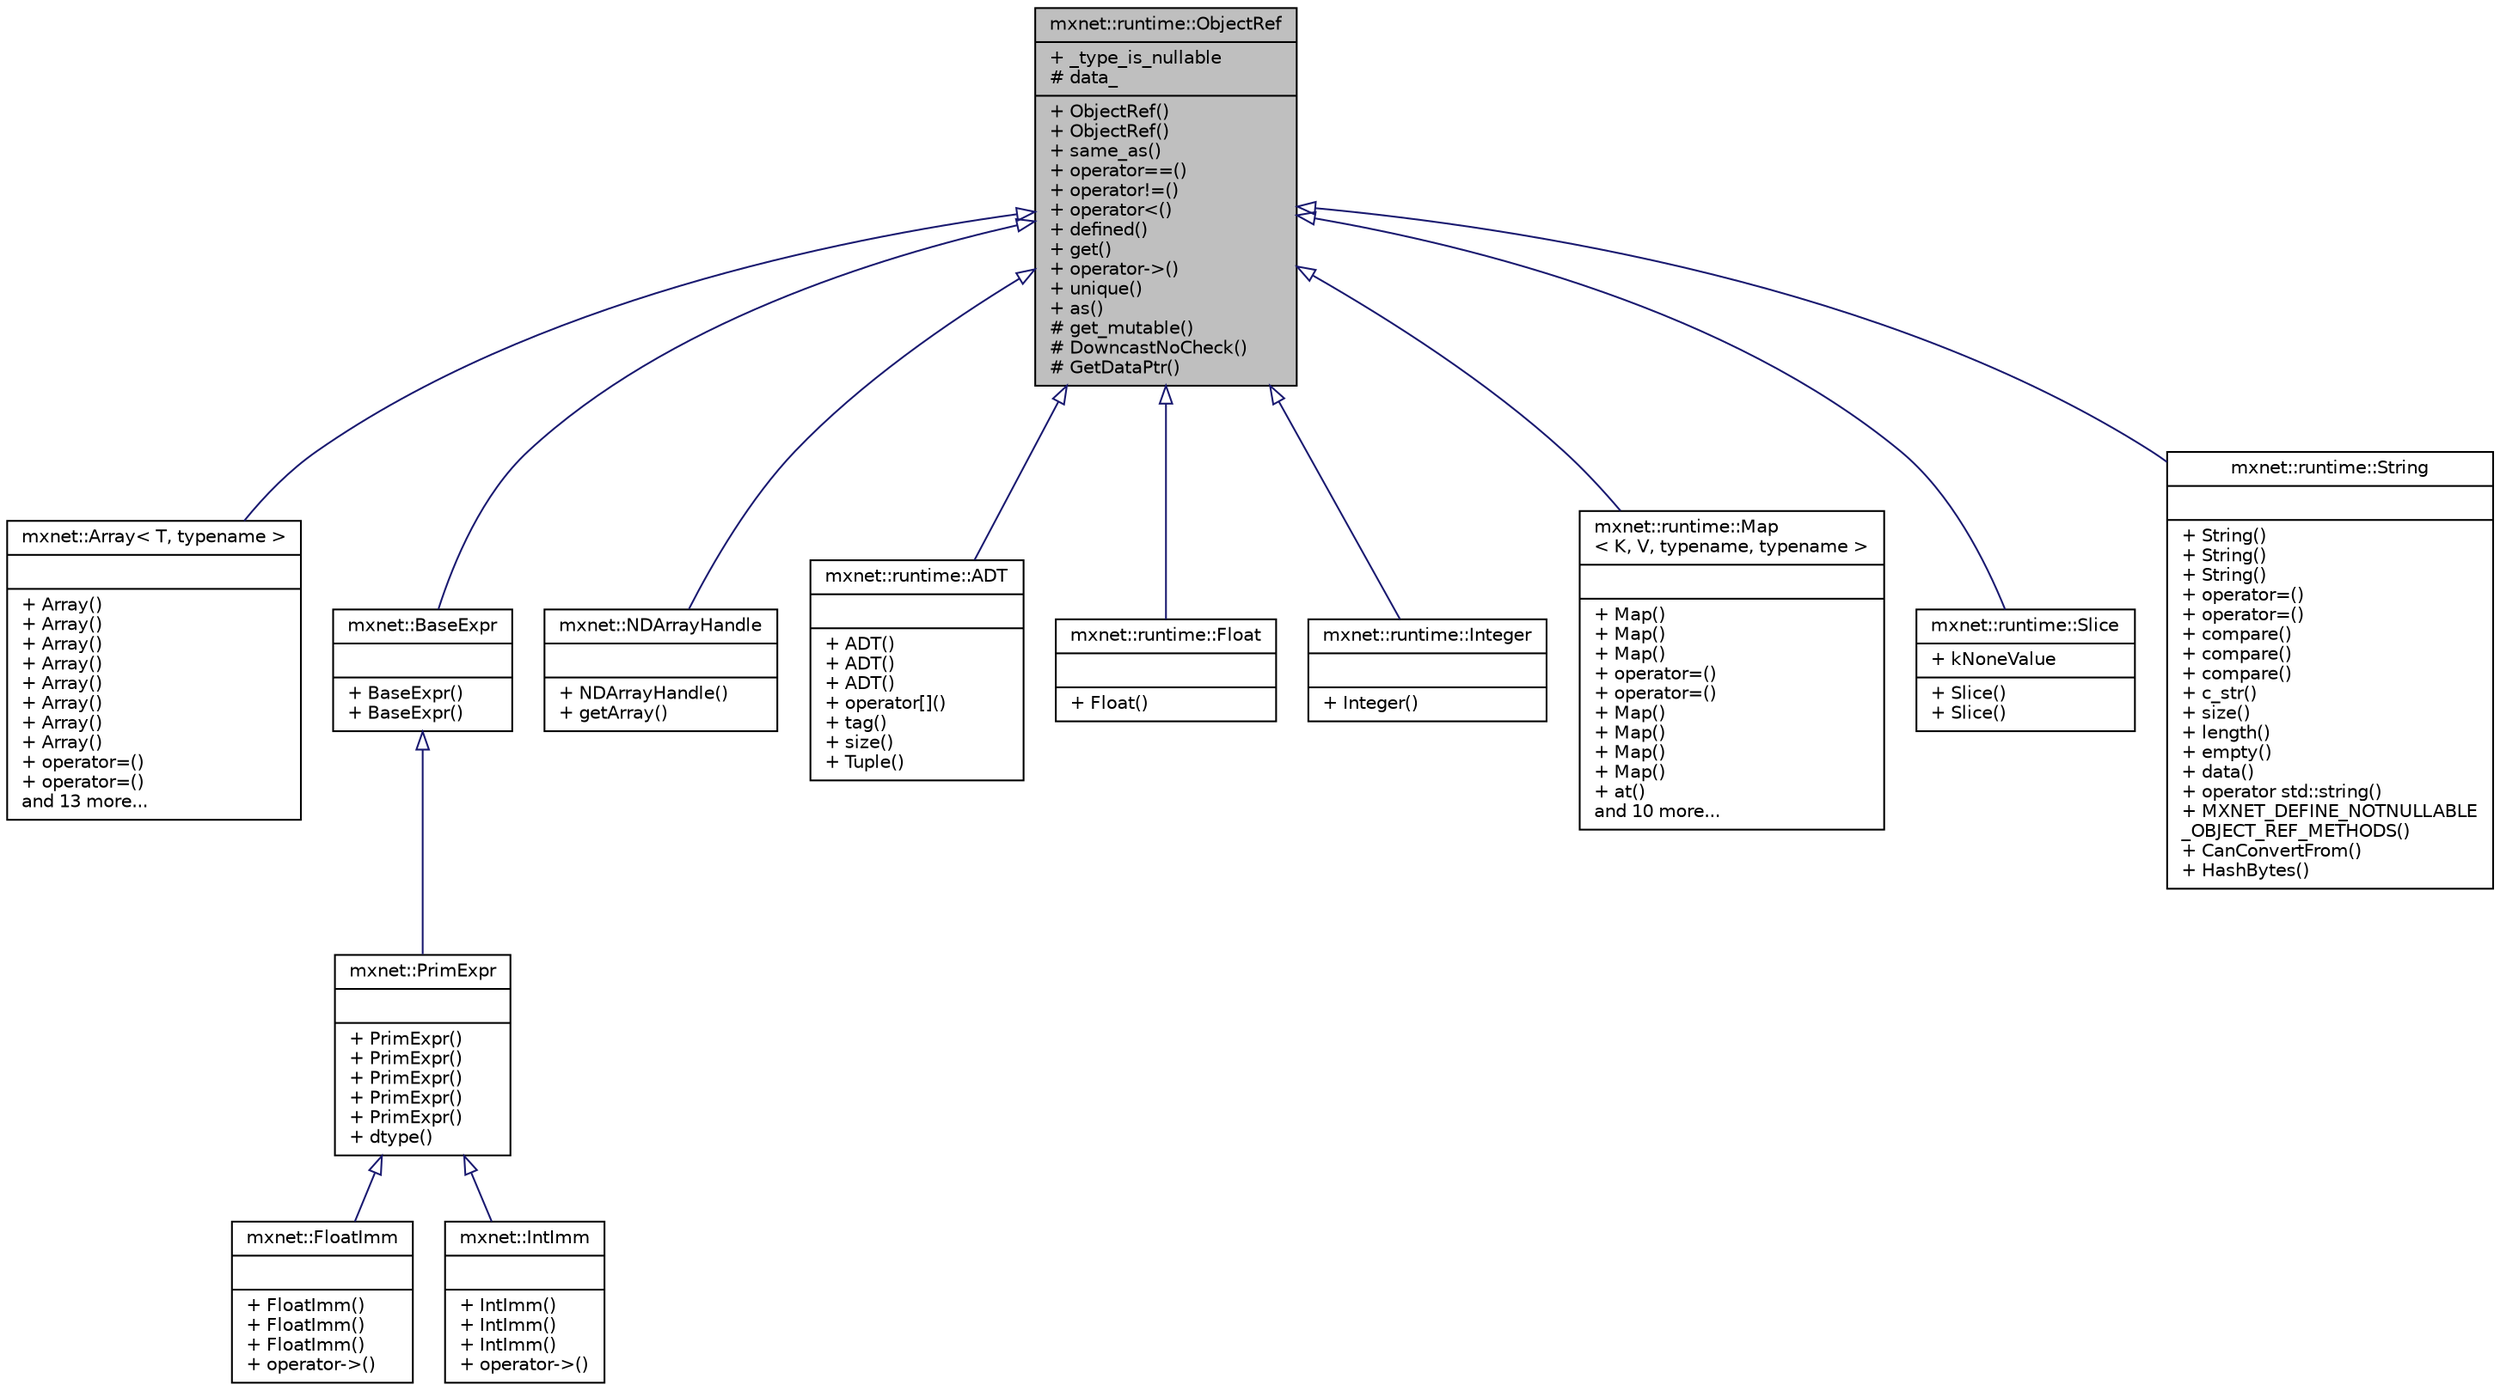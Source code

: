 digraph "mxnet::runtime::ObjectRef"
{
 // LATEX_PDF_SIZE
  edge [fontname="Helvetica",fontsize="10",labelfontname="Helvetica",labelfontsize="10"];
  node [fontname="Helvetica",fontsize="10",shape=record];
  Node1 [label="{mxnet::runtime::ObjectRef\n|+ _type_is_nullable\l# data_\l|+ ObjectRef()\l+ ObjectRef()\l+ same_as()\l+ operator==()\l+ operator!=()\l+ operator\<()\l+ defined()\l+ get()\l+ operator-\>()\l+ unique()\l+ as()\l# get_mutable()\l# DowncastNoCheck()\l# GetDataPtr()\l}",height=0.2,width=0.4,color="black", fillcolor="grey75", style="filled", fontcolor="black",tooltip="Base class of all object reference."];
  Node1 -> Node2 [dir="back",color="midnightblue",fontsize="10",style="solid",arrowtail="onormal",fontname="Helvetica"];
  Node2 [label="{mxnet::Array\< T, typename \>\n||+ Array()\l+ Array()\l+ Array()\l+ Array()\l+ Array()\l+ Array()\l+ Array()\l+ Array()\l+ operator=()\l+ operator=()\land 13 more...\l}",height=0.2,width=0.4,color="black", fillcolor="white", style="filled",URL="$classmxnet_1_1Array.html",tooltip="Array container of NodeRef in DSL graph. Array implements copy on write semantics,..."];
  Node1 -> Node3 [dir="back",color="midnightblue",fontsize="10",style="solid",arrowtail="onormal",fontname="Helvetica"];
  Node3 [label="{mxnet::BaseExpr\n||+ BaseExpr()\l+ BaseExpr()\l}",height=0.2,width=0.4,color="black", fillcolor="white", style="filled",URL="$classmxnet_1_1BaseExpr.html",tooltip="Managed reference to BaseExprNode."];
  Node3 -> Node4 [dir="back",color="midnightblue",fontsize="10",style="solid",arrowtail="onormal",fontname="Helvetica"];
  Node4 [label="{mxnet::PrimExpr\n||+ PrimExpr()\l+ PrimExpr()\l+ PrimExpr()\l+ PrimExpr()\l+ PrimExpr()\l+ dtype()\l}",height=0.2,width=0.4,color="black", fillcolor="white", style="filled",URL="$classmxnet_1_1PrimExpr.html",tooltip="Reference to PrimExprNode."];
  Node4 -> Node5 [dir="back",color="midnightblue",fontsize="10",style="solid",arrowtail="onormal",fontname="Helvetica"];
  Node5 [label="{mxnet::FloatImm\n||+ FloatImm()\l+ FloatImm()\l+ FloatImm()\l+ operator-\>()\l}",height=0.2,width=0.4,color="black", fillcolor="white", style="filled",URL="$classmxnet_1_1FloatImm.html",tooltip="Managed reference class to FloatImmNode."];
  Node4 -> Node6 [dir="back",color="midnightblue",fontsize="10",style="solid",arrowtail="onormal",fontname="Helvetica"];
  Node6 [label="{mxnet::IntImm\n||+ IntImm()\l+ IntImm()\l+ IntImm()\l+ operator-\>()\l}",height=0.2,width=0.4,color="black", fillcolor="white", style="filled",URL="$classmxnet_1_1IntImm.html",tooltip="Managed reference class to IntImmNode."];
  Node1 -> Node7 [dir="back",color="midnightblue",fontsize="10",style="solid",arrowtail="onormal",fontname="Helvetica"];
  Node7 [label="{mxnet::NDArrayHandle\n||+ NDArrayHandle()\l+ getArray()\l}",height=0.2,width=0.4,color="black", fillcolor="white", style="filled",URL="$classmxnet_1_1NDArrayHandle.html",tooltip=" "];
  Node1 -> Node8 [dir="back",color="midnightblue",fontsize="10",style="solid",arrowtail="onormal",fontname="Helvetica"];
  Node8 [label="{mxnet::runtime::ADT\n||+ ADT()\l+ ADT()\l+ ADT()\l+ operator[]()\l+ tag()\l+ size()\l+ Tuple()\l}",height=0.2,width=0.4,color="black", fillcolor="white", style="filled",URL="$classmxnet_1_1runtime_1_1ADT.html",tooltip="reference to algebraic data type objects."];
  Node1 -> Node9 [dir="back",color="midnightblue",fontsize="10",style="solid",arrowtail="onormal",fontname="Helvetica"];
  Node9 [label="{mxnet::runtime::Float\n||+ Float()\l}",height=0.2,width=0.4,color="black", fillcolor="white", style="filled",URL="$classmxnet_1_1runtime_1_1Float.html",tooltip=" "];
  Node1 -> Node10 [dir="back",color="midnightblue",fontsize="10",style="solid",arrowtail="onormal",fontname="Helvetica"];
  Node10 [label="{mxnet::runtime::Integer\n||+ Integer()\l}",height=0.2,width=0.4,color="black", fillcolor="white", style="filled",URL="$classmxnet_1_1runtime_1_1Integer.html",tooltip=" "];
  Node1 -> Node11 [dir="back",color="midnightblue",fontsize="10",style="solid",arrowtail="onormal",fontname="Helvetica"];
  Node11 [label="{mxnet::runtime::Map\l\< K, V, typename, typename \>\n||+ Map()\l+ Map()\l+ Map()\l+ operator=()\l+ operator=()\l+ Map()\l+ Map()\l+ Map()\l+ Map()\l+ at()\land 10 more...\l}",height=0.2,width=0.4,color="black", fillcolor="white", style="filled",URL="$classmxnet_1_1runtime_1_1Map.html",tooltip="Map container of NodeRef->NodeRef in DSL graph. Map implements copy on write semantics,..."];
  Node1 -> Node12 [dir="back",color="midnightblue",fontsize="10",style="solid",arrowtail="onormal",fontname="Helvetica"];
  Node12 [label="{mxnet::runtime::Slice\n|+ kNoneValue\l|+ Slice()\l+ Slice()\l}",height=0.2,width=0.4,color="black", fillcolor="white", style="filled",URL="$classmxnet_1_1runtime_1_1Slice.html",tooltip=" "];
  Node1 -> Node13 [dir="back",color="midnightblue",fontsize="10",style="solid",arrowtail="onormal",fontname="Helvetica"];
  Node13 [label="{mxnet::runtime::String\n||+ String()\l+ String()\l+ String()\l+ operator=()\l+ operator=()\l+ compare()\l+ compare()\l+ compare()\l+ c_str()\l+ size()\l+ length()\l+ empty()\l+ data()\l+ operator std::string()\l+ MXNET_DEFINE_NOTNULLABLE\l_OBJECT_REF_METHODS()\l+ CanConvertFrom()\l+ HashBytes()\l}",height=0.2,width=0.4,color="black", fillcolor="white", style="filled",URL="$classmxnet_1_1runtime_1_1String.html",tooltip="Reference to string objects."];
}
